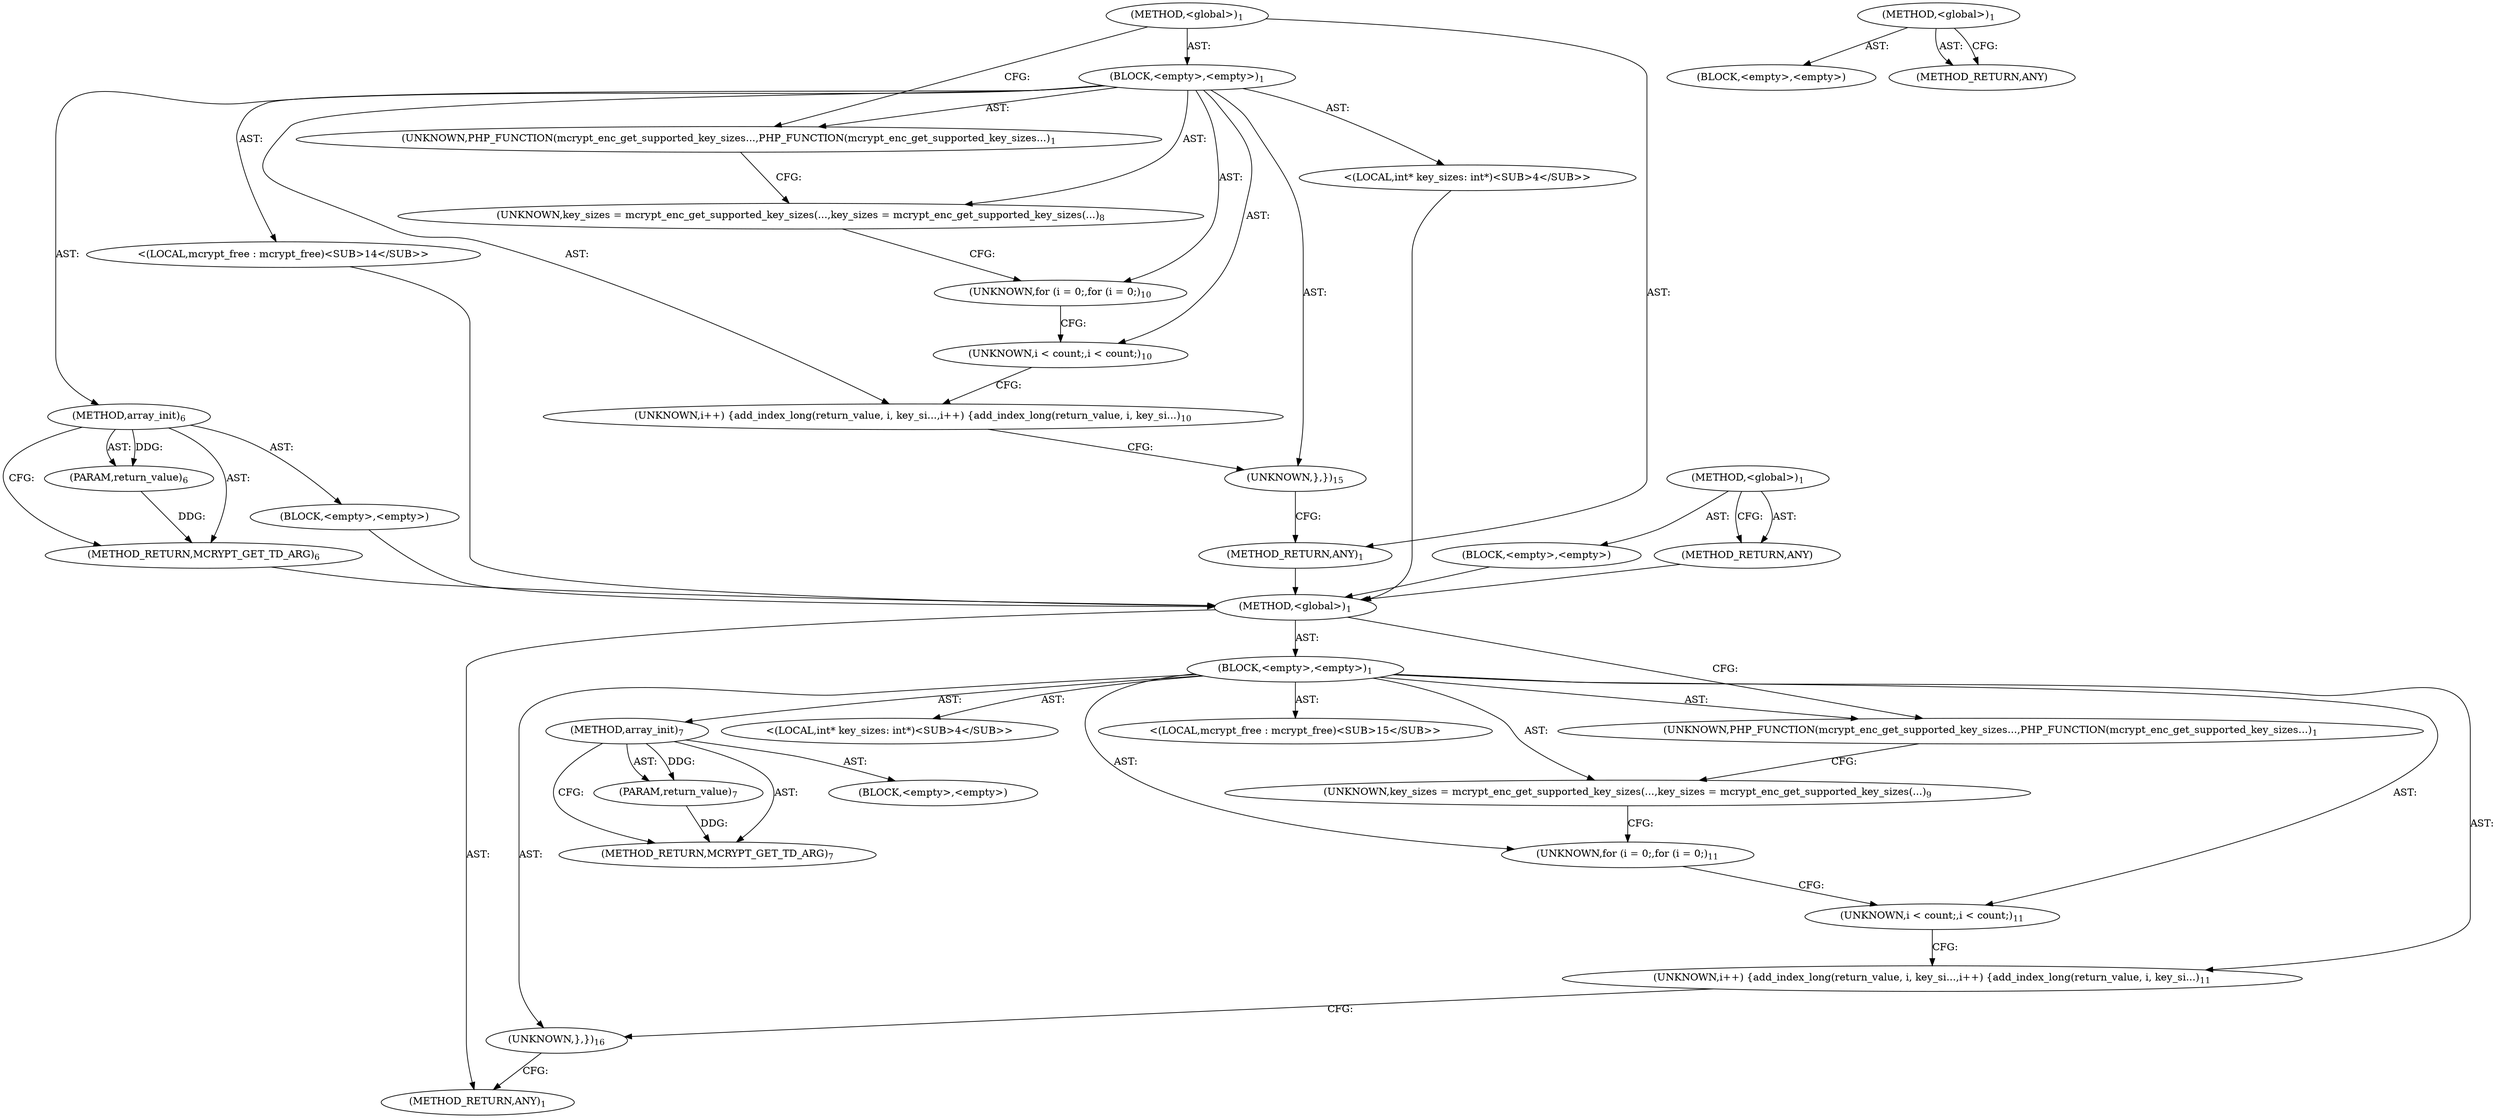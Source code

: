 digraph "&lt;global&gt;" {
vulnerable_6 [label=<(METHOD,&lt;global&gt;)<SUB>1</SUB>>];
vulnerable_7 [label=<(BLOCK,&lt;empty&gt;,&lt;empty&gt;)<SUB>1</SUB>>];
vulnerable_8 [label=<(UNKNOWN,PHP_FUNCTION(mcrypt_enc_get_supported_key_sizes...,PHP_FUNCTION(mcrypt_enc_get_supported_key_sizes...)<SUB>1</SUB>>];
vulnerable_9 [label="<(LOCAL,int* key_sizes: int*)<SUB>4</SUB>>"];
vulnerable_10 [label=<(METHOD,array_init)<SUB>6</SUB>>];
vulnerable_11 [label=<(PARAM,return_value)<SUB>6</SUB>>];
vulnerable_12 [label=<(BLOCK,&lt;empty&gt;,&lt;empty&gt;)>];
vulnerable_13 [label=<(METHOD_RETURN,MCRYPT_GET_TD_ARG)<SUB>6</SUB>>];
vulnerable_15 [label=<(UNKNOWN,key_sizes = mcrypt_enc_get_supported_key_sizes(...,key_sizes = mcrypt_enc_get_supported_key_sizes(...)<SUB>8</SUB>>];
vulnerable_16 [label=<(UNKNOWN,for (i = 0;,for (i = 0;)<SUB>10</SUB>>];
vulnerable_17 [label=<(UNKNOWN,i &lt; count;,i &lt; count;)<SUB>10</SUB>>];
vulnerable_18 [label=<(UNKNOWN,i++) {
		add_index_long(return_value, i, key_si...,i++) {
		add_index_long(return_value, i, key_si...)<SUB>10</SUB>>];
vulnerable_19 [label="<(LOCAL,mcrypt_free : mcrypt_free)<SUB>14</SUB>>"];
vulnerable_20 [label=<(UNKNOWN,},})<SUB>15</SUB>>];
vulnerable_21 [label=<(METHOD_RETURN,ANY)<SUB>1</SUB>>];
vulnerable_34 [label=<(METHOD,&lt;global&gt;)<SUB>1</SUB>>];
vulnerable_35 [label=<(BLOCK,&lt;empty&gt;,&lt;empty&gt;)>];
vulnerable_36 [label=<(METHOD_RETURN,ANY)>];
fixed_6 [label=<(METHOD,&lt;global&gt;)<SUB>1</SUB>>];
fixed_7 [label=<(BLOCK,&lt;empty&gt;,&lt;empty&gt;)<SUB>1</SUB>>];
fixed_8 [label=<(UNKNOWN,PHP_FUNCTION(mcrypt_enc_get_supported_key_sizes...,PHP_FUNCTION(mcrypt_enc_get_supported_key_sizes...)<SUB>1</SUB>>];
fixed_9 [label="<(LOCAL,int* key_sizes: int*)<SUB>4</SUB>>"];
fixed_10 [label=<(METHOD,array_init)<SUB>7</SUB>>];
fixed_11 [label=<(PARAM,return_value)<SUB>7</SUB>>];
fixed_12 [label=<(BLOCK,&lt;empty&gt;,&lt;empty&gt;)>];
fixed_13 [label=<(METHOD_RETURN,MCRYPT_GET_TD_ARG)<SUB>7</SUB>>];
fixed_15 [label=<(UNKNOWN,key_sizes = mcrypt_enc_get_supported_key_sizes(...,key_sizes = mcrypt_enc_get_supported_key_sizes(...)<SUB>9</SUB>>];
fixed_16 [label=<(UNKNOWN,for (i = 0;,for (i = 0;)<SUB>11</SUB>>];
fixed_17 [label=<(UNKNOWN,i &lt; count;,i &lt; count;)<SUB>11</SUB>>];
fixed_18 [label=<(UNKNOWN,i++) {
		add_index_long(return_value, i, key_si...,i++) {
		add_index_long(return_value, i, key_si...)<SUB>11</SUB>>];
fixed_19 [label="<(LOCAL,mcrypt_free : mcrypt_free)<SUB>15</SUB>>"];
fixed_20 [label=<(UNKNOWN,},})<SUB>16</SUB>>];
fixed_21 [label=<(METHOD_RETURN,ANY)<SUB>1</SUB>>];
fixed_34 [label=<(METHOD,&lt;global&gt;)<SUB>1</SUB>>];
fixed_35 [label=<(BLOCK,&lt;empty&gt;,&lt;empty&gt;)>];
fixed_36 [label=<(METHOD_RETURN,ANY)>];
vulnerable_6 -> vulnerable_7  [key=0, label="AST: "];
vulnerable_6 -> vulnerable_21  [key=0, label="AST: "];
vulnerable_6 -> vulnerable_8  [key=0, label="CFG: "];
vulnerable_7 -> vulnerable_8  [key=0, label="AST: "];
vulnerable_7 -> vulnerable_9  [key=0, label="AST: "];
vulnerable_7 -> vulnerable_10  [key=0, label="AST: "];
vulnerable_7 -> vulnerable_15  [key=0, label="AST: "];
vulnerable_7 -> vulnerable_16  [key=0, label="AST: "];
vulnerable_7 -> vulnerable_17  [key=0, label="AST: "];
vulnerable_7 -> vulnerable_18  [key=0, label="AST: "];
vulnerable_7 -> vulnerable_19  [key=0, label="AST: "];
vulnerable_7 -> vulnerable_20  [key=0, label="AST: "];
vulnerable_8 -> vulnerable_15  [key=0, label="CFG: "];
vulnerable_9 -> fixed_6  [key=0];
vulnerable_10 -> vulnerable_11  [key=0, label="AST: "];
vulnerable_10 -> vulnerable_11  [key=1, label="DDG: "];
vulnerable_10 -> vulnerable_12  [key=0, label="AST: "];
vulnerable_10 -> vulnerable_13  [key=0, label="AST: "];
vulnerable_10 -> vulnerable_13  [key=1, label="CFG: "];
vulnerable_11 -> vulnerable_13  [key=0, label="DDG: "];
vulnerable_12 -> fixed_6  [key=0];
vulnerable_13 -> fixed_6  [key=0];
vulnerable_15 -> vulnerable_16  [key=0, label="CFG: "];
vulnerable_16 -> vulnerable_17  [key=0, label="CFG: "];
vulnerable_17 -> vulnerable_18  [key=0, label="CFG: "];
vulnerable_18 -> vulnerable_20  [key=0, label="CFG: "];
vulnerable_19 -> fixed_6  [key=0];
vulnerable_20 -> vulnerable_21  [key=0, label="CFG: "];
vulnerable_21 -> fixed_6  [key=0];
vulnerable_34 -> vulnerable_35  [key=0, label="AST: "];
vulnerable_34 -> vulnerable_36  [key=0, label="AST: "];
vulnerable_34 -> vulnerable_36  [key=1, label="CFG: "];
vulnerable_35 -> fixed_6  [key=0];
vulnerable_36 -> fixed_6  [key=0];
fixed_6 -> fixed_7  [key=0, label="AST: "];
fixed_6 -> fixed_21  [key=0, label="AST: "];
fixed_6 -> fixed_8  [key=0, label="CFG: "];
fixed_7 -> fixed_8  [key=0, label="AST: "];
fixed_7 -> fixed_9  [key=0, label="AST: "];
fixed_7 -> fixed_10  [key=0, label="AST: "];
fixed_7 -> fixed_15  [key=0, label="AST: "];
fixed_7 -> fixed_16  [key=0, label="AST: "];
fixed_7 -> fixed_17  [key=0, label="AST: "];
fixed_7 -> fixed_18  [key=0, label="AST: "];
fixed_7 -> fixed_19  [key=0, label="AST: "];
fixed_7 -> fixed_20  [key=0, label="AST: "];
fixed_8 -> fixed_15  [key=0, label="CFG: "];
fixed_10 -> fixed_11  [key=0, label="AST: "];
fixed_10 -> fixed_11  [key=1, label="DDG: "];
fixed_10 -> fixed_12  [key=0, label="AST: "];
fixed_10 -> fixed_13  [key=0, label="AST: "];
fixed_10 -> fixed_13  [key=1, label="CFG: "];
fixed_11 -> fixed_13  [key=0, label="DDG: "];
fixed_15 -> fixed_16  [key=0, label="CFG: "];
fixed_16 -> fixed_17  [key=0, label="CFG: "];
fixed_17 -> fixed_18  [key=0, label="CFG: "];
fixed_18 -> fixed_20  [key=0, label="CFG: "];
fixed_20 -> fixed_21  [key=0, label="CFG: "];
fixed_34 -> fixed_35  [key=0, label="AST: "];
fixed_34 -> fixed_36  [key=0, label="AST: "];
fixed_34 -> fixed_36  [key=1, label="CFG: "];
}
